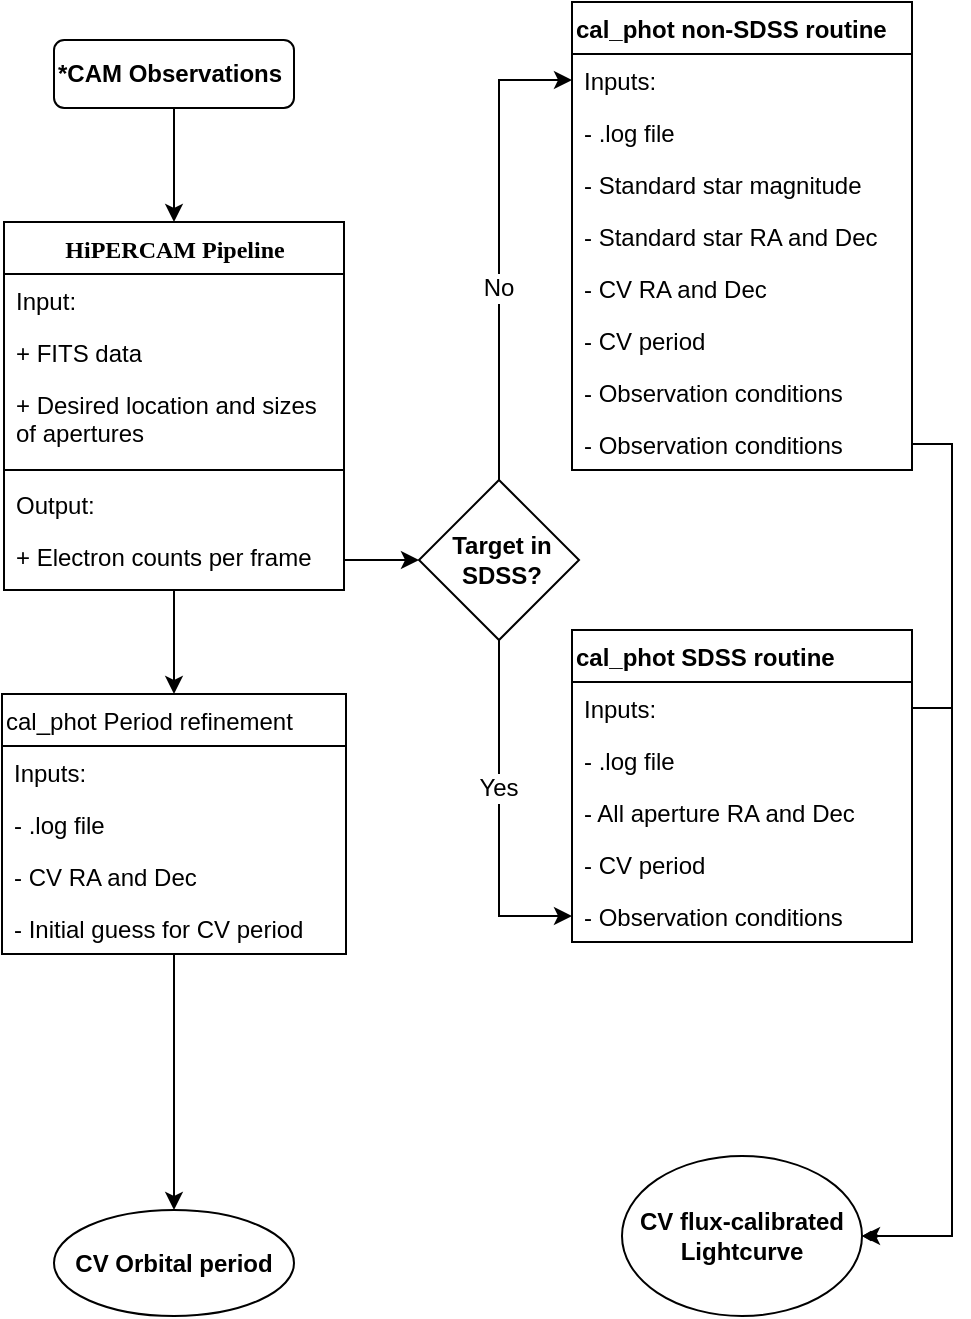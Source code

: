 <mxfile version="10.7.7" type="github"><diagram name="Page-1" id="9f46799a-70d6-7492-0946-bef42562c5a5"><mxGraphModel dx="758" dy="493" grid="1" gridSize="10" guides="1" tooltips="1" connect="1" arrows="1" fold="1" page="1" pageScale="1" pageWidth="1100" pageHeight="850" background="#ffffff" math="0" shadow="0"><root><mxCell id="0"/><mxCell id="1" parent="0"/><mxCell id="iLWpE7OaQavaoOKeN_AC-5" style="edgeStyle=orthogonalEdgeStyle;rounded=0;orthogonalLoop=1;jettySize=auto;html=1;exitX=1;exitY=0.5;exitDx=0;exitDy=0;entryX=0;entryY=0.5;entryDx=0;entryDy=0;" parent="1" source="78961159f06e98e8-40" target="iLWpE7OaQavaoOKeN_AC-4" edge="1"><mxGeometry relative="1" as="geometry"/></mxCell><mxCell id="iLWpE7OaQavaoOKeN_AC-44" style="edgeStyle=orthogonalEdgeStyle;rounded=0;orthogonalLoop=1;jettySize=auto;html=1;exitX=0.5;exitY=1;exitDx=0;exitDy=0;entryX=0.5;entryY=0;entryDx=0;entryDy=0;" parent="1" source="78961159f06e98e8-30" target="iLWpE7OaQavaoOKeN_AC-38" edge="1"><mxGeometry relative="1" as="geometry"/></mxCell><mxCell id="78961159f06e98e8-30" value="HiPERCAM Pipeline" style="swimlane;html=1;fontStyle=1;align=center;verticalAlign=top;childLayout=stackLayout;horizontal=1;startSize=26;horizontalStack=0;resizeParent=1;resizeLast=0;collapsible=1;marginBottom=0;swimlaneFillColor=#ffffff;rounded=0;shadow=0;comic=0;labelBackgroundColor=none;strokeColor=#000000;strokeWidth=1;fillColor=none;fontFamily=Verdana;fontSize=12;fontColor=#000000;" parent="1" vertex="1"><mxGeometry x="116" y="236" width="170" height="184" as="geometry"/></mxCell><mxCell id="78961159f06e98e8-31" value="Input:" style="text;html=1;strokeColor=none;fillColor=none;align=left;verticalAlign=top;spacingLeft=4;spacingRight=4;whiteSpace=wrap;overflow=hidden;rotatable=0;points=[[0,0.5],[1,0.5]];portConstraint=eastwest;" parent="78961159f06e98e8-30" vertex="1"><mxGeometry y="26" width="170" height="26" as="geometry"/></mxCell><mxCell id="78961159f06e98e8-34" value="+ FITS data" style="text;html=1;strokeColor=none;fillColor=none;align=left;verticalAlign=top;spacingLeft=4;spacingRight=4;whiteSpace=wrap;overflow=hidden;rotatable=0;points=[[0,0.5],[1,0.5]];portConstraint=eastwest;" parent="78961159f06e98e8-30" vertex="1"><mxGeometry y="52" width="170" height="26" as="geometry"/></mxCell><mxCell id="78961159f06e98e8-37" value="+ Desired location and sizes of apertures" style="text;html=1;strokeColor=none;fillColor=none;align=left;verticalAlign=top;spacingLeft=4;spacingRight=4;whiteSpace=wrap;overflow=hidden;rotatable=0;points=[[0,0.5],[1,0.5]];portConstraint=eastwest;" parent="78961159f06e98e8-30" vertex="1"><mxGeometry y="78" width="170" height="42" as="geometry"/></mxCell><mxCell id="78961159f06e98e8-38" value="" style="line;html=1;strokeWidth=1;fillColor=none;align=left;verticalAlign=middle;spacingTop=-1;spacingLeft=3;spacingRight=3;rotatable=0;labelPosition=right;points=[];portConstraint=eastwest;" parent="78961159f06e98e8-30" vertex="1"><mxGeometry y="120" width="170" height="8" as="geometry"/></mxCell><mxCell id="78961159f06e98e8-39" value="Output:" style="text;html=1;strokeColor=none;fillColor=none;align=left;verticalAlign=top;spacingLeft=4;spacingRight=4;whiteSpace=wrap;overflow=hidden;rotatable=0;points=[[0,0.5],[1,0.5]];portConstraint=eastwest;" parent="78961159f06e98e8-30" vertex="1"><mxGeometry y="128" width="170" height="26" as="geometry"/></mxCell><mxCell id="78961159f06e98e8-40" value="+ Electron counts per frame" style="text;html=1;strokeColor=none;fillColor=none;align=left;verticalAlign=top;spacingLeft=4;spacingRight=4;whiteSpace=wrap;overflow=hidden;rotatable=0;points=[[0,0.5],[1,0.5]];portConstraint=eastwest;" parent="78961159f06e98e8-30" vertex="1"><mxGeometry y="154" width="170" height="30" as="geometry"/></mxCell><mxCell id="iLWpE7OaQavaoOKeN_AC-21" style="edgeStyle=orthogonalEdgeStyle;rounded=0;orthogonalLoop=1;jettySize=auto;html=1;exitX=0.5;exitY=1;exitDx=0;exitDy=0;entryX=0;entryY=0.5;entryDx=0;entryDy=0;" parent="1" source="iLWpE7OaQavaoOKeN_AC-4" target="iLWpE7OaQavaoOKeN_AC-22" edge="1"><mxGeometry relative="1" as="geometry"/></mxCell><mxCell id="iLWpE7OaQavaoOKeN_AC-48" value="Yes" style="text;html=1;resizable=0;points=[];align=center;verticalAlign=middle;labelBackgroundColor=#ffffff;" parent="iLWpE7OaQavaoOKeN_AC-21" vertex="1" connectable="0"><mxGeometry x="-0.617" y="2" relative="1" as="geometry"><mxPoint x="-2.5" y="40" as="offset"/></mxGeometry></mxCell><mxCell id="iLWpE7OaQavaoOKeN_AC-31" style="edgeStyle=orthogonalEdgeStyle;rounded=0;orthogonalLoop=1;jettySize=auto;html=1;exitX=0.5;exitY=0;exitDx=0;exitDy=0;entryX=0;entryY=0.5;entryDx=0;entryDy=0;" parent="1" source="iLWpE7OaQavaoOKeN_AC-4" target="iLWpE7OaQavaoOKeN_AC-24" edge="1"><mxGeometry relative="1" as="geometry"><mxPoint x="320" y="100" as="targetPoint"/></mxGeometry></mxCell><mxCell id="iLWpE7OaQavaoOKeN_AC-47" value="No&lt;br&gt;" style="text;html=1;resizable=0;points=[];align=center;verticalAlign=middle;labelBackgroundColor=#ffffff;" parent="iLWpE7OaQavaoOKeN_AC-31" vertex="1" connectable="0"><mxGeometry x="0.073" y="-2" relative="1" as="geometry"><mxPoint x="-2.5" y="31" as="offset"/></mxGeometry></mxCell><mxCell id="iLWpE7OaQavaoOKeN_AC-4" value="&lt;div style=&quot;text-align: center&quot;&gt;&lt;span&gt;&lt;b&gt;Target in SDSS?&lt;/b&gt;&lt;/span&gt;&lt;/div&gt;" style="rhombus;whiteSpace=wrap;html=1;align=left;" parent="1" vertex="1"><mxGeometry x="323.5" y="365" width="80" height="80" as="geometry"/></mxCell><mxCell id="iLWpE7OaQavaoOKeN_AC-9" style="edgeStyle=orthogonalEdgeStyle;rounded=0;orthogonalLoop=1;jettySize=auto;html=1;exitX=0.5;exitY=1;exitDx=0;exitDy=0;entryX=0.5;entryY=0;entryDx=0;entryDy=0;" parent="1" source="iLWpE7OaQavaoOKeN_AC-8" target="78961159f06e98e8-30" edge="1"><mxGeometry relative="1" as="geometry"/></mxCell><mxCell id="iLWpE7OaQavaoOKeN_AC-8" value="&lt;div style=&quot;text-align: center&quot;&gt;&lt;span&gt;&lt;b&gt;*CAM Observations&lt;/b&gt;&lt;/span&gt;&lt;/div&gt;" style="rounded=1;whiteSpace=wrap;html=1;align=left;" parent="1" vertex="1"><mxGeometry x="141" y="145" width="120" height="34" as="geometry"/></mxCell><mxCell id="iLWpE7OaQavaoOKeN_AC-14" value="cal_phot SDSS routine" style="swimlane;fontStyle=1;childLayout=stackLayout;horizontal=1;startSize=26;fillColor=none;horizontalStack=0;resizeParent=1;resizeParentMax=0;resizeLast=0;collapsible=1;marginBottom=0;align=left;" parent="1" vertex="1"><mxGeometry x="400" y="440" width="170" height="156" as="geometry"><mxRectangle x="400" y="440" width="150" height="26" as="alternateBounds"/></mxGeometry></mxCell><mxCell id="iLWpE7OaQavaoOKeN_AC-15" value="Inputs:" style="text;strokeColor=none;fillColor=none;align=left;verticalAlign=top;spacingLeft=4;spacingRight=4;overflow=hidden;rotatable=0;points=[[0,0.5],[1,0.5]];portConstraint=eastwest;" parent="iLWpE7OaQavaoOKeN_AC-14" vertex="1"><mxGeometry y="26" width="170" height="26" as="geometry"/></mxCell><mxCell id="iLWpE7OaQavaoOKeN_AC-16" value="- .log file" style="text;strokeColor=none;fillColor=none;align=left;verticalAlign=top;spacingLeft=4;spacingRight=4;overflow=hidden;rotatable=0;points=[[0,0.5],[1,0.5]];portConstraint=eastwest;" parent="iLWpE7OaQavaoOKeN_AC-14" vertex="1"><mxGeometry y="52" width="170" height="26" as="geometry"/></mxCell><mxCell id="iLWpE7OaQavaoOKeN_AC-17" value="- All aperture RA and Dec" style="text;strokeColor=none;fillColor=none;align=left;verticalAlign=top;spacingLeft=4;spacingRight=4;overflow=hidden;rotatable=0;points=[[0,0.5],[1,0.5]];portConstraint=eastwest;" parent="iLWpE7OaQavaoOKeN_AC-14" vertex="1"><mxGeometry y="78" width="170" height="26" as="geometry"/></mxCell><mxCell id="iLWpE7OaQavaoOKeN_AC-18" value="- CV period" style="text;strokeColor=none;fillColor=none;align=left;verticalAlign=top;spacingLeft=4;spacingRight=4;overflow=hidden;rotatable=0;points=[[0,0.5],[1,0.5]];portConstraint=eastwest;" parent="iLWpE7OaQavaoOKeN_AC-14" vertex="1"><mxGeometry y="104" width="170" height="26" as="geometry"/></mxCell><mxCell id="iLWpE7OaQavaoOKeN_AC-22" value="- Observation conditions" style="text;strokeColor=none;fillColor=none;align=left;verticalAlign=top;spacingLeft=4;spacingRight=4;overflow=hidden;rotatable=0;points=[[0,0.5],[1,0.5]];portConstraint=eastwest;" parent="iLWpE7OaQavaoOKeN_AC-14" vertex="1"><mxGeometry y="130" width="170" height="26" as="geometry"/></mxCell><mxCell id="iLWpE7OaQavaoOKeN_AC-20" style="edgeStyle=orthogonalEdgeStyle;rounded=0;orthogonalLoop=1;jettySize=auto;html=1;entryX=0.5;entryY=0;entryDx=0;entryDy=0;exitX=0.5;exitY=1;exitDx=0;exitDy=0;" parent="1" source="iLWpE7OaQavaoOKeN_AC-38" target="iLWpE7OaQavaoOKeN_AC-36" edge="1"><mxGeometry relative="1" as="geometry"><mxPoint x="210" y="740" as="sourcePoint"/><mxPoint x="330.333" y="211.667" as="targetPoint"/></mxGeometry></mxCell><mxCell id="iLWpE7OaQavaoOKeN_AC-23" value="cal_phot non-SDSS routine" style="swimlane;fontStyle=1;childLayout=stackLayout;horizontal=1;startSize=26;fillColor=none;horizontalStack=0;resizeParent=1;resizeParentMax=0;resizeLast=0;collapsible=1;marginBottom=0;align=left;" parent="1" vertex="1"><mxGeometry x="400" y="126" width="170" height="234" as="geometry"/></mxCell><mxCell id="iLWpE7OaQavaoOKeN_AC-24" value="Inputs:" style="text;strokeColor=none;fillColor=none;align=left;verticalAlign=top;spacingLeft=4;spacingRight=4;overflow=hidden;rotatable=0;points=[[0,0.5],[1,0.5]];portConstraint=eastwest;" parent="iLWpE7OaQavaoOKeN_AC-23" vertex="1"><mxGeometry y="26" width="170" height="26" as="geometry"/></mxCell><mxCell id="iLWpE7OaQavaoOKeN_AC-25" value="- .log file" style="text;strokeColor=none;fillColor=none;align=left;verticalAlign=top;spacingLeft=4;spacingRight=4;overflow=hidden;rotatable=0;points=[[0,0.5],[1,0.5]];portConstraint=eastwest;" parent="iLWpE7OaQavaoOKeN_AC-23" vertex="1"><mxGeometry y="52" width="170" height="26" as="geometry"/></mxCell><mxCell id="iLWpE7OaQavaoOKeN_AC-29" value="- Standard star magnitude" style="text;strokeColor=none;fillColor=none;align=left;verticalAlign=top;spacingLeft=4;spacingRight=4;overflow=hidden;rotatable=0;points=[[0,0.5],[1,0.5]];portConstraint=eastwest;" parent="iLWpE7OaQavaoOKeN_AC-23" vertex="1"><mxGeometry y="78" width="170" height="26" as="geometry"/></mxCell><mxCell id="iLWpE7OaQavaoOKeN_AC-30" value="- Standard star RA and Dec" style="text;strokeColor=none;fillColor=none;align=left;verticalAlign=top;spacingLeft=4;spacingRight=4;overflow=hidden;rotatable=0;points=[[0,0.5],[1,0.5]];portConstraint=eastwest;" parent="iLWpE7OaQavaoOKeN_AC-23" vertex="1"><mxGeometry y="104" width="170" height="26" as="geometry"/></mxCell><mxCell id="iLWpE7OaQavaoOKeN_AC-26" value="- CV RA and Dec" style="text;strokeColor=none;fillColor=none;align=left;verticalAlign=top;spacingLeft=4;spacingRight=4;overflow=hidden;rotatable=0;points=[[0,0.5],[1,0.5]];portConstraint=eastwest;" parent="iLWpE7OaQavaoOKeN_AC-23" vertex="1"><mxGeometry y="130" width="170" height="26" as="geometry"/></mxCell><mxCell id="iLWpE7OaQavaoOKeN_AC-27" value="- CV period" style="text;strokeColor=none;fillColor=none;align=left;verticalAlign=top;spacingLeft=4;spacingRight=4;overflow=hidden;rotatable=0;points=[[0,0.5],[1,0.5]];portConstraint=eastwest;" parent="iLWpE7OaQavaoOKeN_AC-23" vertex="1"><mxGeometry y="156" width="170" height="26" as="geometry"/></mxCell><mxCell id="iLWpE7OaQavaoOKeN_AC-51" value="- Observation conditions" style="text;strokeColor=none;fillColor=none;align=left;verticalAlign=top;spacingLeft=4;spacingRight=4;overflow=hidden;rotatable=0;points=[[0,0.5],[1,0.5]];portConstraint=eastwest;" parent="iLWpE7OaQavaoOKeN_AC-23" vertex="1"><mxGeometry y="182" width="170" height="26" as="geometry"/></mxCell><mxCell id="iLWpE7OaQavaoOKeN_AC-28" value="- Observation conditions" style="text;strokeColor=none;fillColor=none;align=left;verticalAlign=top;spacingLeft=4;spacingRight=4;overflow=hidden;rotatable=0;points=[[0,0.5],[1,0.5]];portConstraint=eastwest;" parent="iLWpE7OaQavaoOKeN_AC-23" vertex="1"><mxGeometry y="208" width="170" height="26" as="geometry"/></mxCell><mxCell id="iLWpE7OaQavaoOKeN_AC-32" value="&lt;b&gt;CV flux-calibrated Lightcurve&lt;/b&gt;" style="ellipse;whiteSpace=wrap;html=1;align=center;" parent="1" vertex="1"><mxGeometry x="425" y="703" width="120" height="80" as="geometry"/></mxCell><mxCell id="iLWpE7OaQavaoOKeN_AC-33" style="edgeStyle=orthogonalEdgeStyle;rounded=0;orthogonalLoop=1;jettySize=auto;html=1;exitX=1;exitY=0.5;exitDx=0;exitDy=0;entryX=1;entryY=0.5;entryDx=0;entryDy=0;" parent="1" source="iLWpE7OaQavaoOKeN_AC-28" target="iLWpE7OaQavaoOKeN_AC-32" edge="1"><mxGeometry relative="1" as="geometry"/></mxCell><mxCell id="iLWpE7OaQavaoOKeN_AC-34" style="edgeStyle=orthogonalEdgeStyle;rounded=0;orthogonalLoop=1;jettySize=auto;html=1;exitX=1;exitY=0.25;exitDx=0;exitDy=0;entryX=1;entryY=0.5;entryDx=0;entryDy=0;startArrow=none;startFill=0;endArrow=diamondThin;endFill=1;elbow=vertical;" parent="1" source="iLWpE7OaQavaoOKeN_AC-14" target="iLWpE7OaQavaoOKeN_AC-32" edge="1"><mxGeometry relative="1" as="geometry"><mxPoint x="930" y="590" as="targetPoint"/></mxGeometry></mxCell><mxCell id="iLWpE7OaQavaoOKeN_AC-36" value="&lt;b&gt;CV Orbital period&lt;/b&gt;" style="ellipse;whiteSpace=wrap;html=1;align=center;" parent="1" vertex="1"><mxGeometry x="141" y="730" width="120" height="53" as="geometry"/></mxCell><mxCell id="iLWpE7OaQavaoOKeN_AC-38" value="cal_phot Period refinement" style="swimlane;fontStyle=0;childLayout=stackLayout;horizontal=1;startSize=26;fillColor=none;horizontalStack=0;resizeParent=1;resizeParentMax=0;resizeLast=0;collapsible=1;marginBottom=0;align=left;" parent="1" vertex="1"><mxGeometry x="115" y="472" width="172" height="130" as="geometry"/></mxCell><mxCell id="iLWpE7OaQavaoOKeN_AC-39" value="Inputs:" style="text;strokeColor=none;fillColor=none;align=left;verticalAlign=top;spacingLeft=4;spacingRight=4;overflow=hidden;rotatable=0;points=[[0,0.5],[1,0.5]];portConstraint=eastwest;" parent="iLWpE7OaQavaoOKeN_AC-38" vertex="1"><mxGeometry y="26" width="172" height="26" as="geometry"/></mxCell><mxCell id="iLWpE7OaQavaoOKeN_AC-40" value="- .log file" style="text;strokeColor=none;fillColor=none;align=left;verticalAlign=top;spacingLeft=4;spacingRight=4;overflow=hidden;rotatable=0;points=[[0,0.5],[1,0.5]];portConstraint=eastwest;" parent="iLWpE7OaQavaoOKeN_AC-38" vertex="1"><mxGeometry y="52" width="172" height="26" as="geometry"/></mxCell><mxCell id="iLWpE7OaQavaoOKeN_AC-41" value="- CV RA and Dec" style="text;strokeColor=none;fillColor=none;align=left;verticalAlign=top;spacingLeft=4;spacingRight=4;overflow=hidden;rotatable=0;points=[[0,0.5],[1,0.5]];portConstraint=eastwest;" parent="iLWpE7OaQavaoOKeN_AC-38" vertex="1"><mxGeometry y="78" width="172" height="26" as="geometry"/></mxCell><mxCell id="iLWpE7OaQavaoOKeN_AC-42" value="- Initial guess for CV period" style="text;strokeColor=none;fillColor=none;align=left;verticalAlign=top;spacingLeft=4;spacingRight=4;overflow=hidden;rotatable=0;points=[[0,0.5],[1,0.5]];portConstraint=eastwest;" parent="iLWpE7OaQavaoOKeN_AC-38" vertex="1"><mxGeometry y="104" width="172" height="26" as="geometry"/></mxCell></root></mxGraphModel></diagram></mxfile>